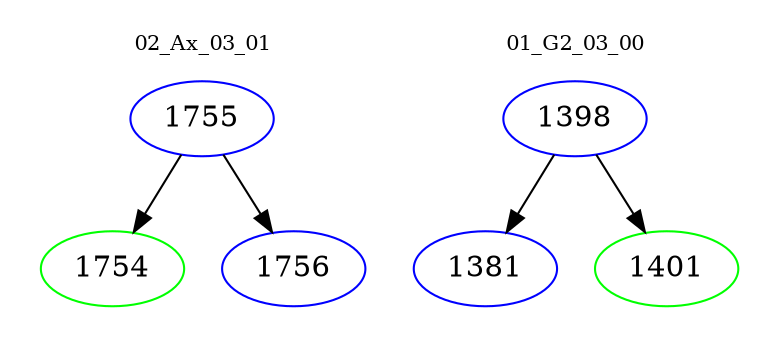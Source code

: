 digraph{
subgraph cluster_0 {
color = white
label = "02_Ax_03_01";
fontsize=10;
T0_1755 [label="1755", color="blue"]
T0_1755 -> T0_1754 [color="black"]
T0_1754 [label="1754", color="green"]
T0_1755 -> T0_1756 [color="black"]
T0_1756 [label="1756", color="blue"]
}
subgraph cluster_1 {
color = white
label = "01_G2_03_00";
fontsize=10;
T1_1398 [label="1398", color="blue"]
T1_1398 -> T1_1381 [color="black"]
T1_1381 [label="1381", color="blue"]
T1_1398 -> T1_1401 [color="black"]
T1_1401 [label="1401", color="green"]
}
}
